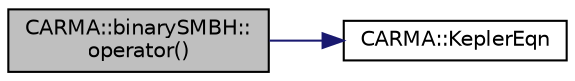 digraph "CARMA::binarySMBH::operator()"
{
  edge [fontname="Helvetica",fontsize="10",labelfontname="Helvetica",labelfontsize="10"];
  node [fontname="Helvetica",fontsize="10",shape=record];
  rankdir="LR";
  Node1 [label="CARMA::binarySMBH::\loperator()",height=0.2,width=0.4,color="black", fillcolor="grey75", style="filled" fontcolor="black"];
  Node1 -> Node2 [color="midnightblue",fontsize="10",style="solid"];
  Node2 [label="CARMA::KeplerEqn",height=0.2,width=0.4,color="black", fillcolor="white", style="filled",URL="$namespace_c_a_r_m_a.html#abb121c1094fa8828355a1c3240d19706"];
}
